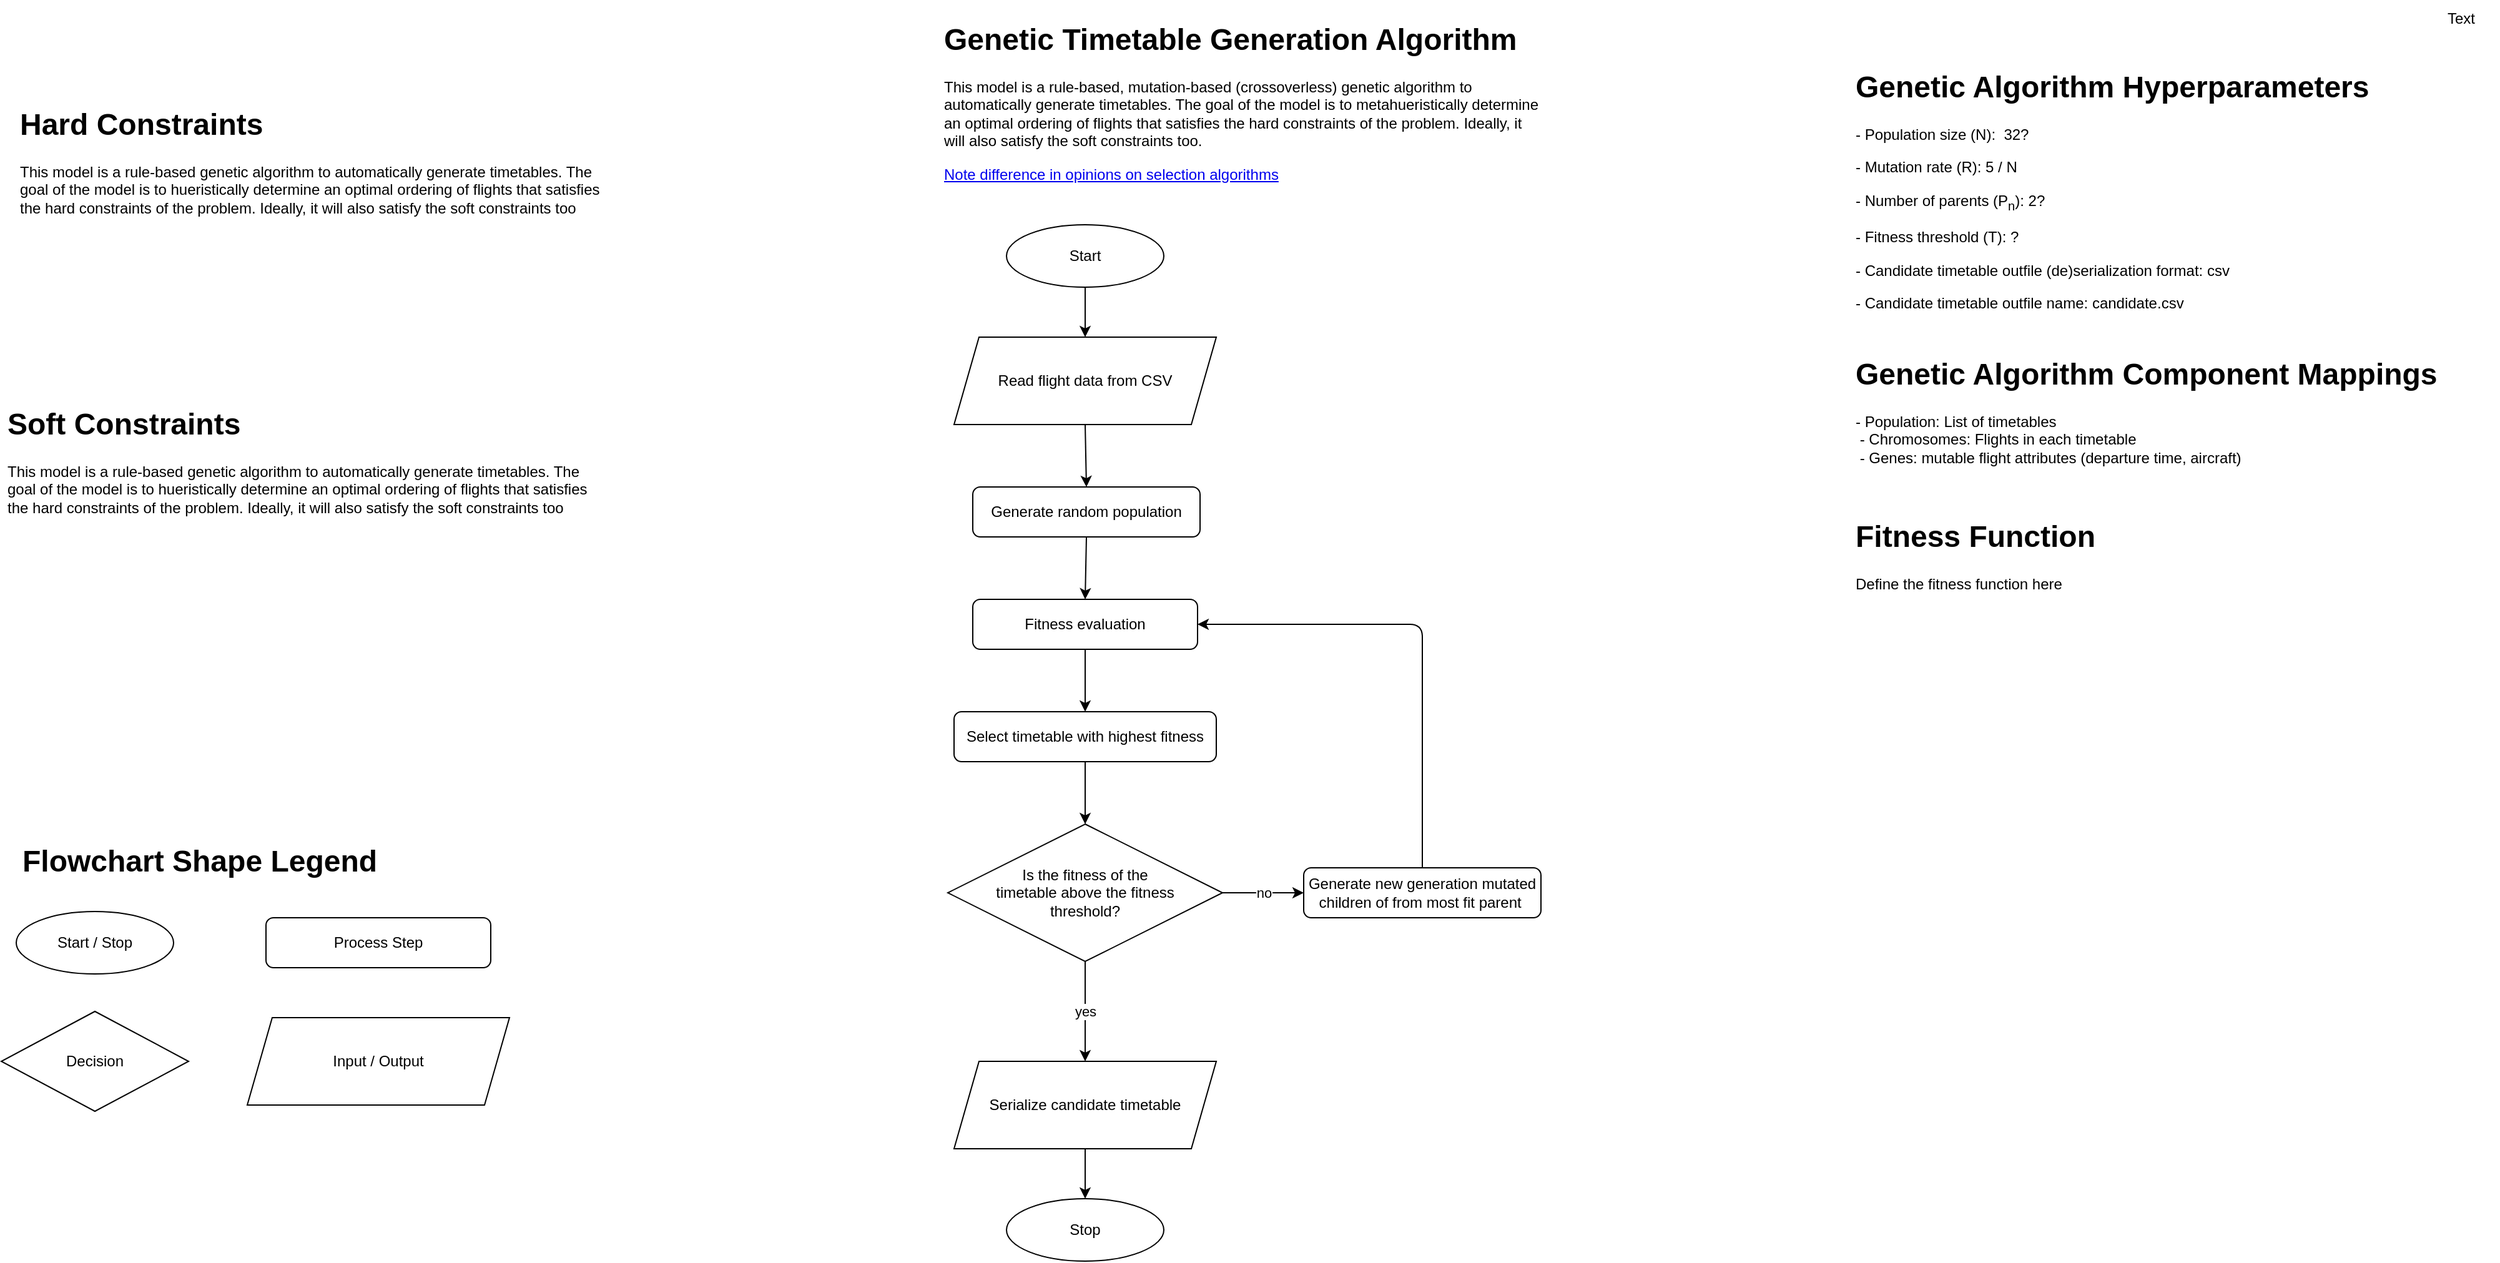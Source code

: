 <mxfile>
    <diagram id="aNz_gXVlY4kM5i3yTjZw" name="Page-1">
        <mxGraphModel dx="2927" dy="947" grid="1" gridSize="10" guides="1" tooltips="1" connect="1" arrows="1" fold="1" page="1" pageScale="1" pageWidth="850" pageHeight="1100" math="1" shadow="0">
            <root>
                <mxCell id="0"/>
                <mxCell id="1" parent="0"/>
                <mxCell id="15" value="Text" style="text;html=1;strokeColor=none;fillColor=none;align=center;verticalAlign=middle;whiteSpace=wrap;rounded=0;" vertex="1" parent="1">
                    <mxGeometry x="1370" y="10" width="60" height="30" as="geometry"/>
                </mxCell>
                <mxCell id="17" value="&lt;h1&gt;Genetic Timetable Generation Algorithm&lt;/h1&gt;&lt;p&gt;This model is a rule-based, mutation-based (crossoverless) genetic algorithm to automatically generate timetables. The goal of the model is to metahueristically determine an optimal ordering of flights that satisfies the hard constraints of the problem. Ideally, it will also satisfy the soft constraints too.&lt;/p&gt;&lt;p&gt;&lt;a href=&quot;https://towardsdatascience.com/genetic-algorithm-a-simple-and-intuitive-guide-51c04cc1f9ed&quot;&gt;Note difference in opinions on selection algorithms&lt;/a&gt;&lt;/p&gt;" style="text;html=1;strokeColor=none;fillColor=none;spacing=5;spacingTop=-20;whiteSpace=wrap;overflow=hidden;rounded=0;" vertex="1" parent="1">
                    <mxGeometry x="180" y="22" width="490" height="138" as="geometry"/>
                </mxCell>
                <mxCell id="20" value="&lt;h1&gt;Hard Constraints&lt;/h1&gt;&lt;p&gt;This model is a rule-based genetic algorithm to automatically generate timetables. The goal of the model is to hueristically determine an optimal ordering of flights that satisfies the hard constraints of the problem. Ideally, it will also satisfy the soft constraints too&lt;/p&gt;" style="text;html=1;strokeColor=none;fillColor=none;spacing=5;spacingTop=-20;whiteSpace=wrap;overflow=hidden;rounded=0;" vertex="1" parent="1">
                    <mxGeometry x="-560" y="90" width="490" height="100" as="geometry"/>
                </mxCell>
                <mxCell id="21" value="&lt;h1&gt;Soft Constraints&lt;/h1&gt;&lt;p&gt;This model is a rule-based genetic algorithm to automatically generate timetables. The goal of the model is to hueristically determine an optimal ordering of flights that satisfies the hard constraints of the problem. Ideally, it will also satisfy the soft constraints too&lt;/p&gt;" style="text;html=1;strokeColor=none;fillColor=none;spacing=5;spacingTop=-20;whiteSpace=wrap;overflow=hidden;rounded=0;" vertex="1" parent="1">
                    <mxGeometry x="-570" y="330" width="490" height="100" as="geometry"/>
                </mxCell>
                <mxCell id="22" value="&lt;h1&gt;Genetic Algorithm Hyperparameters&lt;/h1&gt;&lt;p&gt;- Population size (N):&amp;nbsp; 32?&lt;/p&gt;&lt;p&gt;- Mutation rate (R): 5 / N&lt;/p&gt;&lt;p&gt;- Number of parents (P&lt;sub&gt;n&lt;/sub&gt;): 2?&lt;/p&gt;&lt;p&gt;- Fitness threshold (T): ?&lt;/p&gt;&lt;p&gt;-&amp;nbsp;Candidate timetable outfile (de)serialization format: csv&amp;nbsp;&lt;/p&gt;&lt;p&gt;- Candidate timetable outfile name: candidate.csv&lt;/p&gt;" style="text;html=1;strokeColor=none;fillColor=none;spacing=5;spacingTop=-20;whiteSpace=wrap;overflow=hidden;rounded=0;" vertex="1" parent="1">
                    <mxGeometry x="910" y="60" width="490" height="200" as="geometry"/>
                </mxCell>
                <mxCell id="23" value="Start" style="ellipse;whiteSpace=wrap;html=1;" vertex="1" parent="1">
                    <mxGeometry x="235" y="190" width="126" height="50" as="geometry"/>
                </mxCell>
                <mxCell id="24" value="Generate random population" style="rounded=1;whiteSpace=wrap;html=1;" vertex="1" parent="1">
                    <mxGeometry x="208" y="400" width="182" height="40" as="geometry"/>
                </mxCell>
                <mxCell id="25" value="" style="endArrow=classic;html=1;exitX=0.5;exitY=1;exitDx=0;exitDy=0;entryX=0.5;entryY=0;entryDx=0;entryDy=0;" edge="1" parent="1" source="23" target="56">
                    <mxGeometry width="50" height="50" relative="1" as="geometry">
                        <mxPoint x="273" y="510" as="sourcePoint"/>
                        <mxPoint x="470" y="260" as="targetPoint"/>
                    </mxGeometry>
                </mxCell>
                <mxCell id="26" value="Fitness evaluation" style="rounded=1;whiteSpace=wrap;html=1;" vertex="1" parent="1">
                    <mxGeometry x="208" y="490" width="180" height="40" as="geometry"/>
                </mxCell>
                <mxCell id="27" value="" style="endArrow=classic;html=1;exitX=0.5;exitY=1;exitDx=0;exitDy=0;entryX=0.5;entryY=0;entryDx=0;entryDy=0;" edge="1" parent="1" source="24" target="26">
                    <mxGeometry width="50" height="50" relative="1" as="geometry">
                        <mxPoint x="308" y="350" as="sourcePoint"/>
                        <mxPoint x="308" y="410" as="targetPoint"/>
                    </mxGeometry>
                </mxCell>
                <mxCell id="29" value="" style="endArrow=classic;html=1;exitX=0.5;exitY=1;exitDx=0;exitDy=0;entryX=0.5;entryY=0;entryDx=0;entryDy=0;" edge="1" parent="1" source="26">
                    <mxGeometry width="50" height="50" relative="1" as="geometry">
                        <mxPoint x="308" y="450" as="sourcePoint"/>
                        <mxPoint x="298" y="580" as="targetPoint"/>
                    </mxGeometry>
                </mxCell>
                <mxCell id="32" value="Serialize candidate timetable" style="shape=parallelogram;perimeter=parallelogramPerimeter;whiteSpace=wrap;html=1;fixedSize=1;" vertex="1" parent="1">
                    <mxGeometry x="193" y="860" width="210" height="70" as="geometry"/>
                </mxCell>
                <mxCell id="34" value="Stop" style="ellipse;whiteSpace=wrap;html=1;" vertex="1" parent="1">
                    <mxGeometry x="235" y="970" width="126" height="50" as="geometry"/>
                </mxCell>
                <mxCell id="35" value="" style="endArrow=classic;html=1;entryX=0.5;entryY=0;entryDx=0;entryDy=0;exitX=0.5;exitY=1;exitDx=0;exitDy=0;" edge="1" parent="1" source="32" target="34">
                    <mxGeometry width="50" height="50" relative="1" as="geometry">
                        <mxPoint x="828" y="990" as="sourcePoint"/>
                        <mxPoint x="978" y="940" as="targetPoint"/>
                    </mxGeometry>
                </mxCell>
                <mxCell id="40" value="yes" style="endArrow=classic;html=1;exitX=0.5;exitY=1;exitDx=0;exitDy=0;entryX=0.5;entryY=0;entryDx=0;entryDy=0;" edge="1" parent="1" source="51" target="32">
                    <mxGeometry relative="1" as="geometry">
                        <mxPoint x="293" y="810" as="sourcePoint"/>
                        <mxPoint x="178" y="840" as="targetPoint"/>
                    </mxGeometry>
                </mxCell>
                <mxCell id="42" value="" style="endArrow=classic;html=1;exitX=1;exitY=0.5;exitDx=0;exitDy=0;entryX=0;entryY=0.5;entryDx=0;entryDy=0;" edge="1" parent="1" source="51" target="53">
                    <mxGeometry relative="1" as="geometry">
                        <mxPoint x="408" y="640" as="sourcePoint"/>
                        <mxPoint x="478" y="735" as="targetPoint"/>
                    </mxGeometry>
                </mxCell>
                <mxCell id="43" value="no" style="edgeLabel;resizable=0;html=1;align=center;verticalAlign=middle;" connectable="0" vertex="1" parent="42">
                    <mxGeometry relative="1" as="geometry"/>
                </mxCell>
                <mxCell id="45" value="&lt;h1&gt;Flowchart Shape Legend&lt;/h1&gt;" style="text;html=1;strokeColor=none;fillColor=none;spacing=5;spacingTop=-20;whiteSpace=wrap;overflow=hidden;rounded=0;" vertex="1" parent="1">
                    <mxGeometry x="-558" y="680" width="300" height="40" as="geometry"/>
                </mxCell>
                <mxCell id="46" value="Start / Stop" style="ellipse;whiteSpace=wrap;html=1;" vertex="1" parent="1">
                    <mxGeometry x="-558" y="740" width="126" height="50" as="geometry"/>
                </mxCell>
                <mxCell id="47" value="Process Step" style="rounded=1;whiteSpace=wrap;html=1;" vertex="1" parent="1">
                    <mxGeometry x="-358" y="745" width="180" height="40" as="geometry"/>
                </mxCell>
                <mxCell id="48" value="Decision" style="rhombus;whiteSpace=wrap;html=1;" vertex="1" parent="1">
                    <mxGeometry x="-570" y="820" width="150" height="80" as="geometry"/>
                </mxCell>
                <mxCell id="49" value="Input / Output" style="shape=parallelogram;perimeter=parallelogramPerimeter;whiteSpace=wrap;html=1;fixedSize=1;" vertex="1" parent="1">
                    <mxGeometry x="-373" y="825" width="210" height="70" as="geometry"/>
                </mxCell>
                <mxCell id="50" value="Select timetable with highest fitness" style="rounded=1;whiteSpace=wrap;html=1;" vertex="1" parent="1">
                    <mxGeometry x="193" y="580" width="210" height="40" as="geometry"/>
                </mxCell>
                <mxCell id="51" value="Is the fitness of the &lt;br&gt;timetable above the fitness&lt;br&gt;threshold?" style="rhombus;whiteSpace=wrap;html=1;" vertex="1" parent="1">
                    <mxGeometry x="188" y="670" width="220" height="110" as="geometry"/>
                </mxCell>
                <mxCell id="52" value="" style="endArrow=classic;html=1;exitX=0.5;exitY=1;exitDx=0;exitDy=0;entryX=0.5;entryY=0;entryDx=0;entryDy=0;" edge="1" parent="1" source="50" target="51">
                    <mxGeometry width="50" height="50" relative="1" as="geometry">
                        <mxPoint x="348" y="630" as="sourcePoint"/>
                        <mxPoint x="348" y="680" as="targetPoint"/>
                    </mxGeometry>
                </mxCell>
                <mxCell id="53" value="Generate new generation mutated children of from most fit parent&amp;nbsp;" style="rounded=1;whiteSpace=wrap;html=1;" vertex="1" parent="1">
                    <mxGeometry x="473" y="705" width="190" height="40" as="geometry"/>
                </mxCell>
                <mxCell id="54" value="" style="endArrow=classic;html=1;exitX=0.5;exitY=0;exitDx=0;exitDy=0;entryX=1;entryY=0.5;entryDx=0;entryDy=0;" edge="1" parent="1" source="53" target="26">
                    <mxGeometry width="50" height="50" relative="1" as="geometry">
                        <mxPoint x="548" y="565" as="sourcePoint"/>
                        <mxPoint x="568" y="510" as="targetPoint"/>
                        <Array as="points">
                            <mxPoint x="568" y="510"/>
                        </Array>
                    </mxGeometry>
                </mxCell>
                <mxCell id="55" value="&lt;h1&gt;Genetic Algorithm Component Mappings&lt;/h1&gt;&lt;div&gt;- Population: List of timetables&lt;br&gt;&amp;nbsp;- Chromosomes: Flights in each timetable&lt;br&gt;&amp;nbsp;- Genes: mutable flight attributes (departure time, aircraft)&lt;br&gt;&lt;/div&gt;" style="text;html=1;strokeColor=none;fillColor=none;spacing=5;spacingTop=-20;whiteSpace=wrap;overflow=hidden;rounded=0;" vertex="1" parent="1">
                    <mxGeometry x="910" y="290" width="490" height="100" as="geometry"/>
                </mxCell>
                <mxCell id="56" value="Read flight data from CSV" style="shape=parallelogram;perimeter=parallelogramPerimeter;whiteSpace=wrap;html=1;fixedSize=1;" vertex="1" parent="1">
                    <mxGeometry x="193" y="280" width="210" height="70" as="geometry"/>
                </mxCell>
                <mxCell id="57" value="" style="endArrow=classic;html=1;exitX=0.5;exitY=1;exitDx=0;exitDy=0;entryX=0.5;entryY=0;entryDx=0;entryDy=0;" edge="1" parent="1" source="56" target="24">
                    <mxGeometry width="50" height="50" relative="1" as="geometry">
                        <mxPoint x="308" y="250" as="sourcePoint"/>
                        <mxPoint x="308" y="290" as="targetPoint"/>
                    </mxGeometry>
                </mxCell>
                <mxCell id="58" value="&lt;h1&gt;Fitness Function&lt;/h1&gt;&lt;div&gt;Define the fitness function here&lt;/div&gt;" style="text;html=1;strokeColor=none;fillColor=none;spacing=5;spacingTop=-20;whiteSpace=wrap;overflow=hidden;rounded=0;" vertex="1" parent="1">
                    <mxGeometry x="910" y="420" width="490" height="160" as="geometry"/>
                </mxCell>
            </root>
        </mxGraphModel>
    </diagram>
</mxfile>